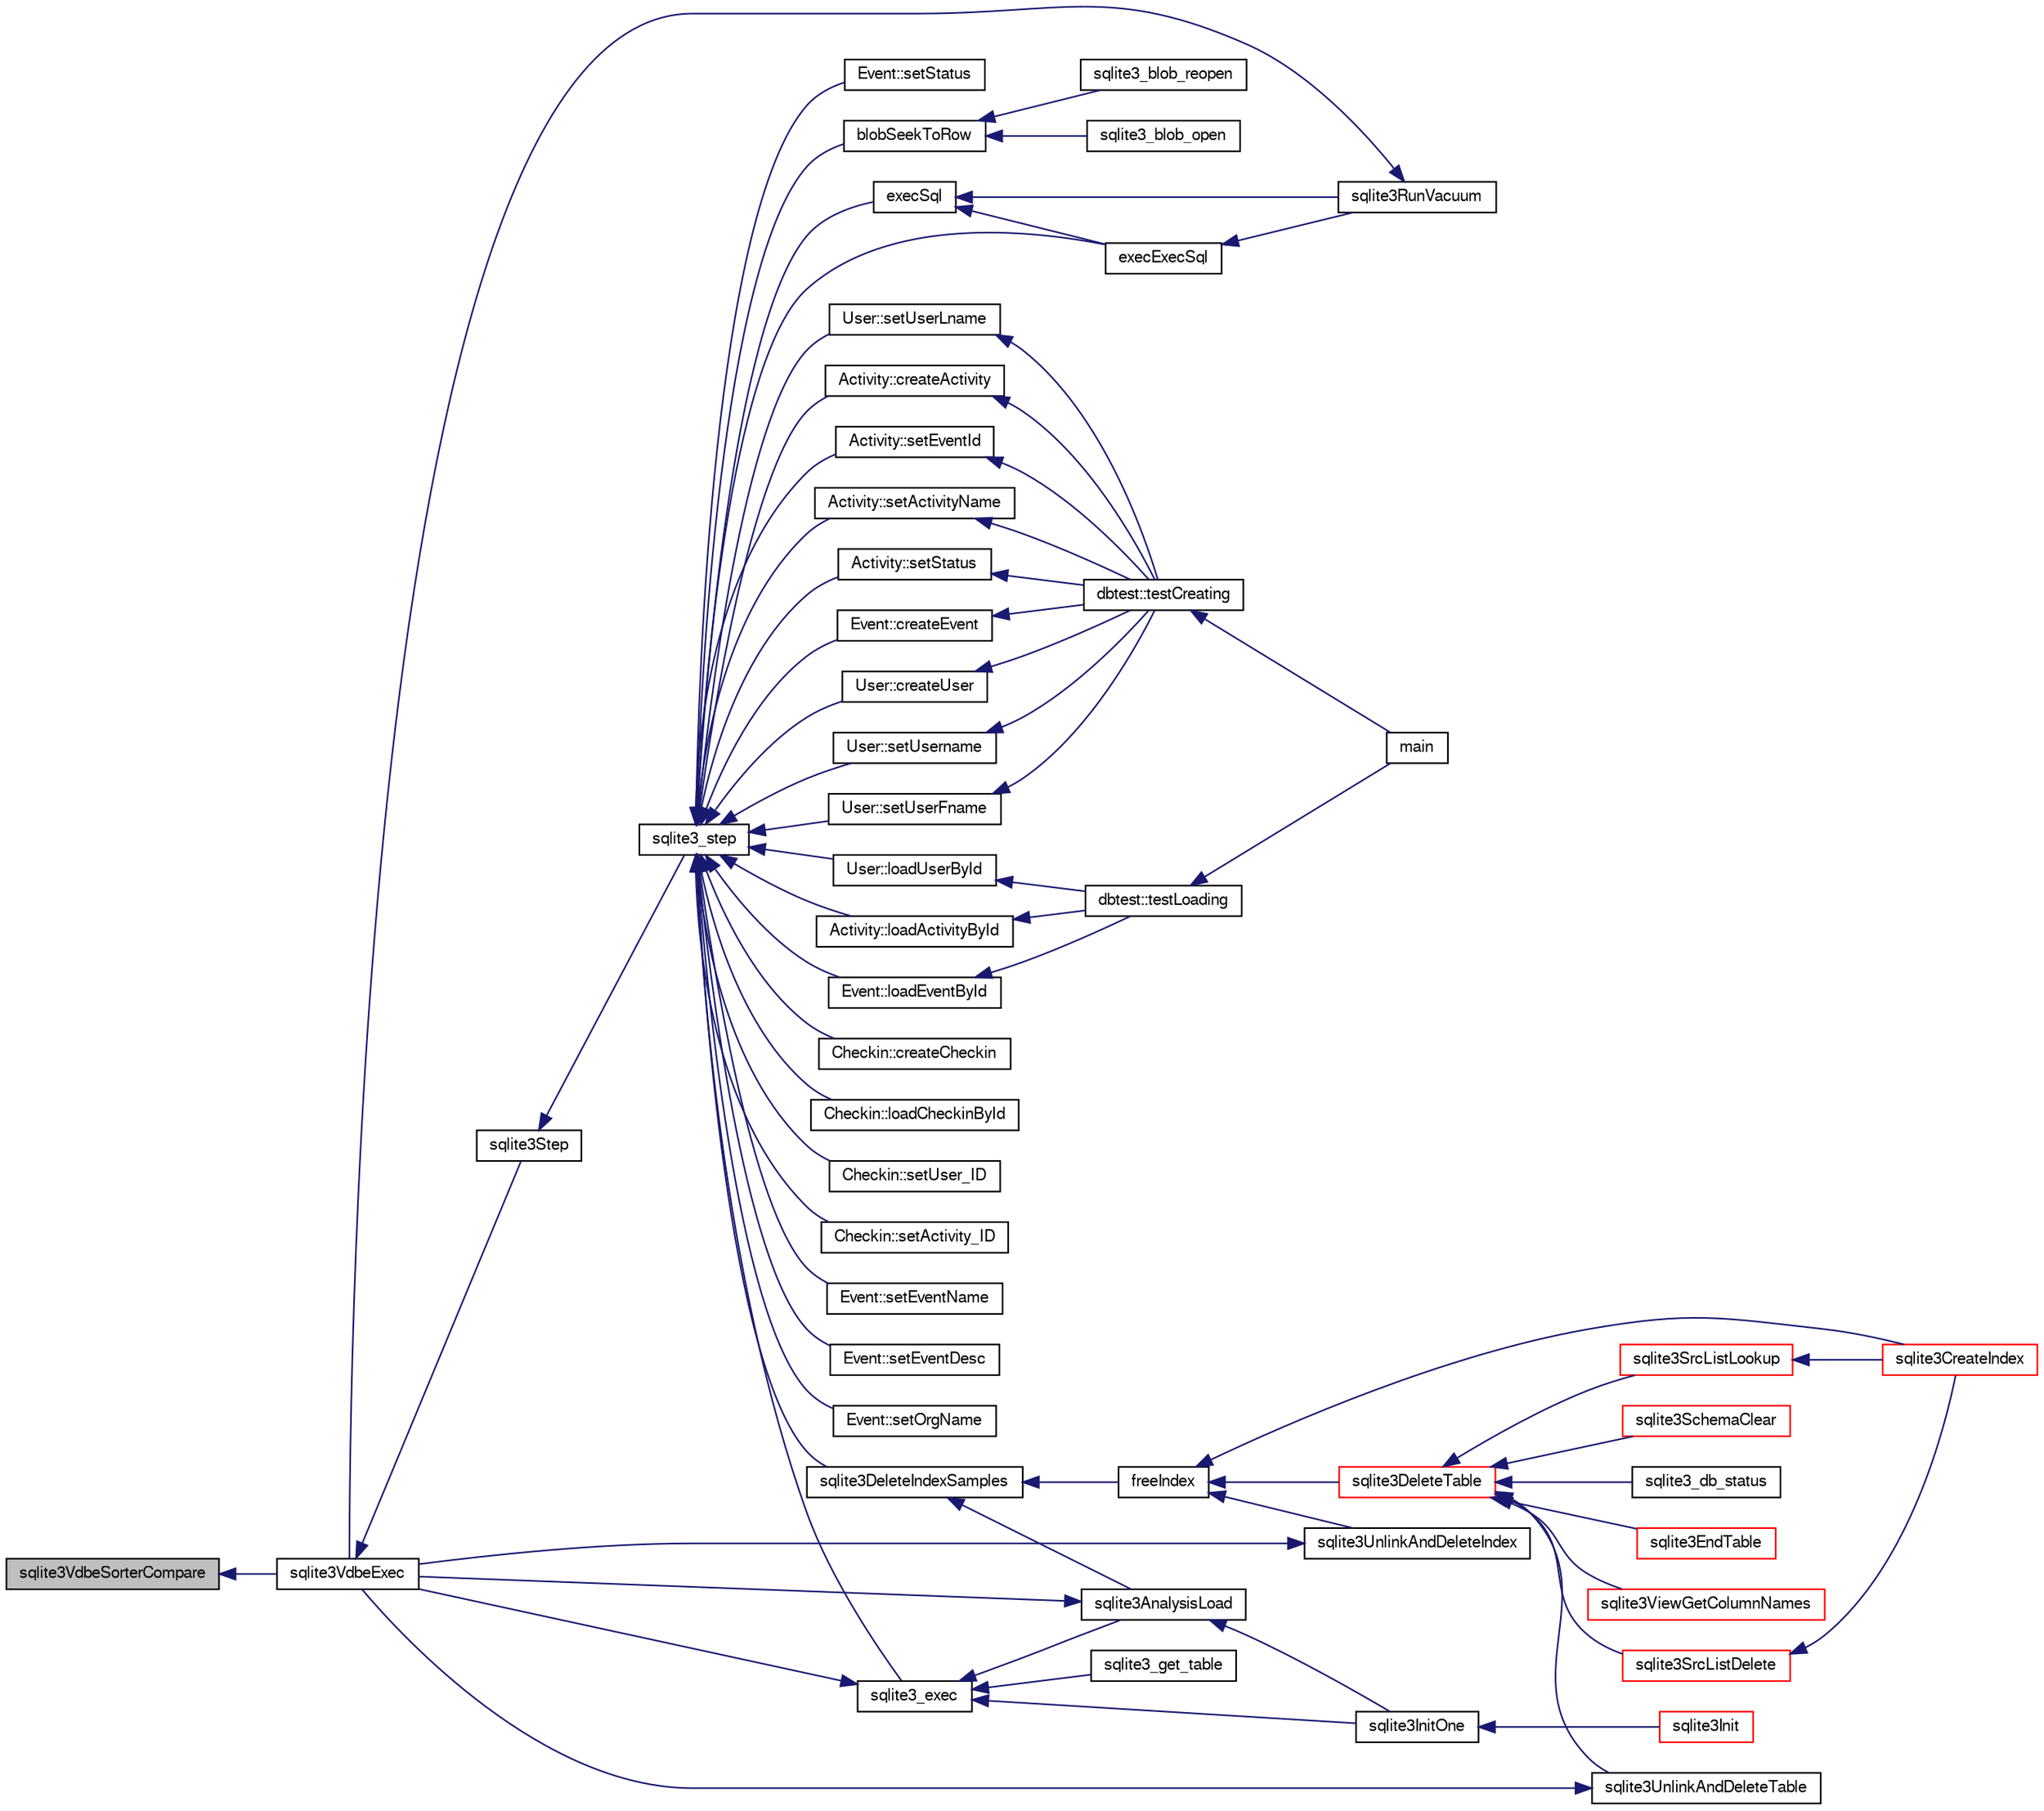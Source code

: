 digraph "sqlite3VdbeSorterCompare"
{
  edge [fontname="FreeSans",fontsize="10",labelfontname="FreeSans",labelfontsize="10"];
  node [fontname="FreeSans",fontsize="10",shape=record];
  rankdir="LR";
  Node792705 [label="sqlite3VdbeSorterCompare",height=0.2,width=0.4,color="black", fillcolor="grey75", style="filled", fontcolor="black"];
  Node792705 -> Node792706 [dir="back",color="midnightblue",fontsize="10",style="solid",fontname="FreeSans"];
  Node792706 [label="sqlite3VdbeExec",height=0.2,width=0.4,color="black", fillcolor="white", style="filled",URL="$sqlite3_8c.html#a8ce40a614bdc56719c4d642b1e4dfb21"];
  Node792706 -> Node792707 [dir="back",color="midnightblue",fontsize="10",style="solid",fontname="FreeSans"];
  Node792707 [label="sqlite3Step",height=0.2,width=0.4,color="black", fillcolor="white", style="filled",URL="$sqlite3_8c.html#a3f2872e873e2758a4beedad1d5113554"];
  Node792707 -> Node792708 [dir="back",color="midnightblue",fontsize="10",style="solid",fontname="FreeSans"];
  Node792708 [label="sqlite3_step",height=0.2,width=0.4,color="black", fillcolor="white", style="filled",URL="$sqlite3_8h.html#ac1e491ce36b7471eb28387f7d3c74334"];
  Node792708 -> Node792709 [dir="back",color="midnightblue",fontsize="10",style="solid",fontname="FreeSans"];
  Node792709 [label="Activity::createActivity",height=0.2,width=0.4,color="black", fillcolor="white", style="filled",URL="$classActivity.html#a813cc5e52c14ab49b39014c134e3425b"];
  Node792709 -> Node792710 [dir="back",color="midnightblue",fontsize="10",style="solid",fontname="FreeSans"];
  Node792710 [label="dbtest::testCreating",height=0.2,width=0.4,color="black", fillcolor="white", style="filled",URL="$classdbtest.html#a8193e88a7df657069c8a6bd09c8243b7"];
  Node792710 -> Node792711 [dir="back",color="midnightblue",fontsize="10",style="solid",fontname="FreeSans"];
  Node792711 [label="main",height=0.2,width=0.4,color="black", fillcolor="white", style="filled",URL="$test_8cpp.html#ae66f6b31b5ad750f1fe042a706a4e3d4"];
  Node792708 -> Node792712 [dir="back",color="midnightblue",fontsize="10",style="solid",fontname="FreeSans"];
  Node792712 [label="Activity::loadActivityById",height=0.2,width=0.4,color="black", fillcolor="white", style="filled",URL="$classActivity.html#abe4ffb4f08a47212ebf9013259d9e7fd"];
  Node792712 -> Node792713 [dir="back",color="midnightblue",fontsize="10",style="solid",fontname="FreeSans"];
  Node792713 [label="dbtest::testLoading",height=0.2,width=0.4,color="black", fillcolor="white", style="filled",URL="$classdbtest.html#a6f98d82a2c8e2b9040848763504ddae1"];
  Node792713 -> Node792711 [dir="back",color="midnightblue",fontsize="10",style="solid",fontname="FreeSans"];
  Node792708 -> Node792714 [dir="back",color="midnightblue",fontsize="10",style="solid",fontname="FreeSans"];
  Node792714 [label="Activity::setEventId",height=0.2,width=0.4,color="black", fillcolor="white", style="filled",URL="$classActivity.html#adb1d0fd0d08f473e068f0a4086bfa9ca"];
  Node792714 -> Node792710 [dir="back",color="midnightblue",fontsize="10",style="solid",fontname="FreeSans"];
  Node792708 -> Node792715 [dir="back",color="midnightblue",fontsize="10",style="solid",fontname="FreeSans"];
  Node792715 [label="Activity::setActivityName",height=0.2,width=0.4,color="black", fillcolor="white", style="filled",URL="$classActivity.html#a62dc3737b33915a36086f9dd26d16a81"];
  Node792715 -> Node792710 [dir="back",color="midnightblue",fontsize="10",style="solid",fontname="FreeSans"];
  Node792708 -> Node792716 [dir="back",color="midnightblue",fontsize="10",style="solid",fontname="FreeSans"];
  Node792716 [label="Activity::setStatus",height=0.2,width=0.4,color="black", fillcolor="white", style="filled",URL="$classActivity.html#af618135a7738f4d2a7ee147a8ef912ea"];
  Node792716 -> Node792710 [dir="back",color="midnightblue",fontsize="10",style="solid",fontname="FreeSans"];
  Node792708 -> Node792717 [dir="back",color="midnightblue",fontsize="10",style="solid",fontname="FreeSans"];
  Node792717 [label="Checkin::createCheckin",height=0.2,width=0.4,color="black", fillcolor="white", style="filled",URL="$classCheckin.html#a4e40acdf7fff0e607f6de4f24f3a163c"];
  Node792708 -> Node792718 [dir="back",color="midnightblue",fontsize="10",style="solid",fontname="FreeSans"];
  Node792718 [label="Checkin::loadCheckinById",height=0.2,width=0.4,color="black", fillcolor="white", style="filled",URL="$classCheckin.html#a3461f70ea6c68475225f2a07f78a21e0"];
  Node792708 -> Node792719 [dir="back",color="midnightblue",fontsize="10",style="solid",fontname="FreeSans"];
  Node792719 [label="Checkin::setUser_ID",height=0.2,width=0.4,color="black", fillcolor="white", style="filled",URL="$classCheckin.html#a76ab640f4f912876dbebf183db5359c6"];
  Node792708 -> Node792720 [dir="back",color="midnightblue",fontsize="10",style="solid",fontname="FreeSans"];
  Node792720 [label="Checkin::setActivity_ID",height=0.2,width=0.4,color="black", fillcolor="white", style="filled",URL="$classCheckin.html#ab2ff3ec2604ec73a42af25874a00b232"];
  Node792708 -> Node792721 [dir="back",color="midnightblue",fontsize="10",style="solid",fontname="FreeSans"];
  Node792721 [label="Event::createEvent",height=0.2,width=0.4,color="black", fillcolor="white", style="filled",URL="$classEvent.html#a77adb9f4a46ffb32c2d931f0691f5903"];
  Node792721 -> Node792710 [dir="back",color="midnightblue",fontsize="10",style="solid",fontname="FreeSans"];
  Node792708 -> Node792722 [dir="back",color="midnightblue",fontsize="10",style="solid",fontname="FreeSans"];
  Node792722 [label="Event::loadEventById",height=0.2,width=0.4,color="black", fillcolor="white", style="filled",URL="$classEvent.html#afa66cea33f722dbeecb69cc98fdea055"];
  Node792722 -> Node792713 [dir="back",color="midnightblue",fontsize="10",style="solid",fontname="FreeSans"];
  Node792708 -> Node792723 [dir="back",color="midnightblue",fontsize="10",style="solid",fontname="FreeSans"];
  Node792723 [label="Event::setEventName",height=0.2,width=0.4,color="black", fillcolor="white", style="filled",URL="$classEvent.html#a10596b6ca077df05184e30d62b08729d"];
  Node792708 -> Node792724 [dir="back",color="midnightblue",fontsize="10",style="solid",fontname="FreeSans"];
  Node792724 [label="Event::setEventDesc",height=0.2,width=0.4,color="black", fillcolor="white", style="filled",URL="$classEvent.html#ae36b8377dcae792f1c5c4726024c981b"];
  Node792708 -> Node792725 [dir="back",color="midnightblue",fontsize="10",style="solid",fontname="FreeSans"];
  Node792725 [label="Event::setOrgName",height=0.2,width=0.4,color="black", fillcolor="white", style="filled",URL="$classEvent.html#a19aac0f776bd764563a54977656cf680"];
  Node792708 -> Node792726 [dir="back",color="midnightblue",fontsize="10",style="solid",fontname="FreeSans"];
  Node792726 [label="Event::setStatus",height=0.2,width=0.4,color="black", fillcolor="white", style="filled",URL="$classEvent.html#ab0a6b9285af0f4172eb841e2b80f8972"];
  Node792708 -> Node792727 [dir="back",color="midnightblue",fontsize="10",style="solid",fontname="FreeSans"];
  Node792727 [label="blobSeekToRow",height=0.2,width=0.4,color="black", fillcolor="white", style="filled",URL="$sqlite3_8c.html#afff57e13332b98c8a44a7cebe38962ab"];
  Node792727 -> Node792728 [dir="back",color="midnightblue",fontsize="10",style="solid",fontname="FreeSans"];
  Node792728 [label="sqlite3_blob_open",height=0.2,width=0.4,color="black", fillcolor="white", style="filled",URL="$sqlite3_8h.html#adb8ad839a5bdd62a43785132bc7dd518"];
  Node792727 -> Node792729 [dir="back",color="midnightblue",fontsize="10",style="solid",fontname="FreeSans"];
  Node792729 [label="sqlite3_blob_reopen",height=0.2,width=0.4,color="black", fillcolor="white", style="filled",URL="$sqlite3_8h.html#abc77c24fdc0150138490359a94360f7e"];
  Node792708 -> Node792730 [dir="back",color="midnightblue",fontsize="10",style="solid",fontname="FreeSans"];
  Node792730 [label="sqlite3DeleteIndexSamples",height=0.2,width=0.4,color="black", fillcolor="white", style="filled",URL="$sqlite3_8c.html#aaeda0302fbf61397ec009f65bed047ef"];
  Node792730 -> Node792731 [dir="back",color="midnightblue",fontsize="10",style="solid",fontname="FreeSans"];
  Node792731 [label="sqlite3AnalysisLoad",height=0.2,width=0.4,color="black", fillcolor="white", style="filled",URL="$sqlite3_8c.html#a48a2301c27e1d3d68708b9b8761b5a01"];
  Node792731 -> Node792706 [dir="back",color="midnightblue",fontsize="10",style="solid",fontname="FreeSans"];
  Node792731 -> Node792732 [dir="back",color="midnightblue",fontsize="10",style="solid",fontname="FreeSans"];
  Node792732 [label="sqlite3InitOne",height=0.2,width=0.4,color="black", fillcolor="white", style="filled",URL="$sqlite3_8c.html#ac4318b25df65269906b0379251fe9b85"];
  Node792732 -> Node792733 [dir="back",color="midnightblue",fontsize="10",style="solid",fontname="FreeSans"];
  Node792733 [label="sqlite3Init",height=0.2,width=0.4,color="red", fillcolor="white", style="filled",URL="$sqlite3_8c.html#aed74e3dc765631a833f522f425ff5a48"];
  Node792730 -> Node792833 [dir="back",color="midnightblue",fontsize="10",style="solid",fontname="FreeSans"];
  Node792833 [label="freeIndex",height=0.2,width=0.4,color="black", fillcolor="white", style="filled",URL="$sqlite3_8c.html#a00907c99c18d5bcb9d0b38c077146c31"];
  Node792833 -> Node792834 [dir="back",color="midnightblue",fontsize="10",style="solid",fontname="FreeSans"];
  Node792834 [label="sqlite3UnlinkAndDeleteIndex",height=0.2,width=0.4,color="black", fillcolor="white", style="filled",URL="$sqlite3_8c.html#a889f2dcb438c56db37a6d61e9f25e244"];
  Node792834 -> Node792706 [dir="back",color="midnightblue",fontsize="10",style="solid",fontname="FreeSans"];
  Node792833 -> Node792835 [dir="back",color="midnightblue",fontsize="10",style="solid",fontname="FreeSans"];
  Node792835 [label="sqlite3DeleteTable",height=0.2,width=0.4,color="red", fillcolor="white", style="filled",URL="$sqlite3_8c.html#a7fd3d507375a381a3807f92735318973"];
  Node792835 -> Node792836 [dir="back",color="midnightblue",fontsize="10",style="solid",fontname="FreeSans"];
  Node792836 [label="sqlite3_db_status",height=0.2,width=0.4,color="black", fillcolor="white", style="filled",URL="$sqlite3_8h.html#ab64e8333313ee2e44116842711818940"];
  Node792835 -> Node792837 [dir="back",color="midnightblue",fontsize="10",style="solid",fontname="FreeSans"];
  Node792837 [label="sqlite3UnlinkAndDeleteTable",height=0.2,width=0.4,color="black", fillcolor="white", style="filled",URL="$sqlite3_8c.html#a9733677716a49de464f86fff164e9a1b"];
  Node792837 -> Node792706 [dir="back",color="midnightblue",fontsize="10",style="solid",fontname="FreeSans"];
  Node792835 -> Node792748 [dir="back",color="midnightblue",fontsize="10",style="solid",fontname="FreeSans"];
  Node792748 [label="sqlite3EndTable",height=0.2,width=0.4,color="red", fillcolor="white", style="filled",URL="$sqlite3_8c.html#a7b5f2c66c0f0b6f819d970ca389768b0"];
  Node792835 -> Node792783 [dir="back",color="midnightblue",fontsize="10",style="solid",fontname="FreeSans"];
  Node792783 [label="sqlite3ViewGetColumnNames",height=0.2,width=0.4,color="red", fillcolor="white", style="filled",URL="$sqlite3_8c.html#aebc7cd8d9e2bd174ae0a60363d3f6ce8"];
  Node792835 -> Node792838 [dir="back",color="midnightblue",fontsize="10",style="solid",fontname="FreeSans"];
  Node792838 [label="sqlite3SrcListDelete",height=0.2,width=0.4,color="red", fillcolor="white", style="filled",URL="$sqlite3_8c.html#acc250a3e5e7fd8889a16a9f28e3e7312"];
  Node792838 -> Node792745 [dir="back",color="midnightblue",fontsize="10",style="solid",fontname="FreeSans"];
  Node792745 [label="sqlite3CreateIndex",height=0.2,width=0.4,color="red", fillcolor="white", style="filled",URL="$sqlite3_8c.html#a8dbe5e590ab6c58a8c45f34f7c81e825"];
  Node792835 -> Node792915 [dir="back",color="midnightblue",fontsize="10",style="solid",fontname="FreeSans"];
  Node792915 [label="sqlite3SchemaClear",height=0.2,width=0.4,color="red", fillcolor="white", style="filled",URL="$sqlite3_8c.html#a927c603430267e42c56ab38ca221322a"];
  Node792835 -> Node792750 [dir="back",color="midnightblue",fontsize="10",style="solid",fontname="FreeSans"];
  Node792750 [label="sqlite3SrcListLookup",height=0.2,width=0.4,color="red", fillcolor="white", style="filled",URL="$sqlite3_8c.html#a6354fab5d5d3aa8a721e43d480c16701"];
  Node792750 -> Node792745 [dir="back",color="midnightblue",fontsize="10",style="solid",fontname="FreeSans"];
  Node792833 -> Node792745 [dir="back",color="midnightblue",fontsize="10",style="solid",fontname="FreeSans"];
  Node792708 -> Node792899 [dir="back",color="midnightblue",fontsize="10",style="solid",fontname="FreeSans"];
  Node792899 [label="sqlite3_exec",height=0.2,width=0.4,color="black", fillcolor="white", style="filled",URL="$sqlite3_8h.html#a97487ec8150e0bcc8fa392ab8f0e24db"];
  Node792899 -> Node792706 [dir="back",color="midnightblue",fontsize="10",style="solid",fontname="FreeSans"];
  Node792899 -> Node792731 [dir="back",color="midnightblue",fontsize="10",style="solid",fontname="FreeSans"];
  Node792899 -> Node792732 [dir="back",color="midnightblue",fontsize="10",style="solid",fontname="FreeSans"];
  Node792899 -> Node792900 [dir="back",color="midnightblue",fontsize="10",style="solid",fontname="FreeSans"];
  Node792900 [label="sqlite3_get_table",height=0.2,width=0.4,color="black", fillcolor="white", style="filled",URL="$sqlite3_8h.html#a5effeac4e12df57beaa35c5be1f61579"];
  Node792708 -> Node792890 [dir="back",color="midnightblue",fontsize="10",style="solid",fontname="FreeSans"];
  Node792890 [label="execSql",height=0.2,width=0.4,color="black", fillcolor="white", style="filled",URL="$sqlite3_8c.html#a7d16651b98a110662f4c265eff0246cb"];
  Node792890 -> Node792891 [dir="back",color="midnightblue",fontsize="10",style="solid",fontname="FreeSans"];
  Node792891 [label="execExecSql",height=0.2,width=0.4,color="black", fillcolor="white", style="filled",URL="$sqlite3_8c.html#ac1be09a6c047f21133d16378d301e0d4"];
  Node792891 -> Node792892 [dir="back",color="midnightblue",fontsize="10",style="solid",fontname="FreeSans"];
  Node792892 [label="sqlite3RunVacuum",height=0.2,width=0.4,color="black", fillcolor="white", style="filled",URL="$sqlite3_8c.html#a5e83ddc7b3e7e8e79ad5d1fc92de1d2f"];
  Node792892 -> Node792706 [dir="back",color="midnightblue",fontsize="10",style="solid",fontname="FreeSans"];
  Node792890 -> Node792892 [dir="back",color="midnightblue",fontsize="10",style="solid",fontname="FreeSans"];
  Node792708 -> Node792891 [dir="back",color="midnightblue",fontsize="10",style="solid",fontname="FreeSans"];
  Node792708 -> Node792893 [dir="back",color="midnightblue",fontsize="10",style="solid",fontname="FreeSans"];
  Node792893 [label="User::createUser",height=0.2,width=0.4,color="black", fillcolor="white", style="filled",URL="$classUser.html#a22ed673939e8cc0a136130b809bba513"];
  Node792893 -> Node792710 [dir="back",color="midnightblue",fontsize="10",style="solid",fontname="FreeSans"];
  Node792708 -> Node792894 [dir="back",color="midnightblue",fontsize="10",style="solid",fontname="FreeSans"];
  Node792894 [label="User::loadUserById",height=0.2,width=0.4,color="black", fillcolor="white", style="filled",URL="$classUser.html#a863377665b7fb83c5547dcf9727f5092"];
  Node792894 -> Node792713 [dir="back",color="midnightblue",fontsize="10",style="solid",fontname="FreeSans"];
  Node792708 -> Node792895 [dir="back",color="midnightblue",fontsize="10",style="solid",fontname="FreeSans"];
  Node792895 [label="User::setUsername",height=0.2,width=0.4,color="black", fillcolor="white", style="filled",URL="$classUser.html#aa0497022a136cb78de785b0a39ae60b1"];
  Node792895 -> Node792710 [dir="back",color="midnightblue",fontsize="10",style="solid",fontname="FreeSans"];
  Node792708 -> Node792896 [dir="back",color="midnightblue",fontsize="10",style="solid",fontname="FreeSans"];
  Node792896 [label="User::setUserFname",height=0.2,width=0.4,color="black", fillcolor="white", style="filled",URL="$classUser.html#a72657eb55cd0ca437b4841a43f19912f"];
  Node792896 -> Node792710 [dir="back",color="midnightblue",fontsize="10",style="solid",fontname="FreeSans"];
  Node792708 -> Node792897 [dir="back",color="midnightblue",fontsize="10",style="solid",fontname="FreeSans"];
  Node792897 [label="User::setUserLname",height=0.2,width=0.4,color="black", fillcolor="white", style="filled",URL="$classUser.html#aa25973387e5afe1aa6f60dd6545e33b5"];
  Node792897 -> Node792710 [dir="back",color="midnightblue",fontsize="10",style="solid",fontname="FreeSans"];
}
